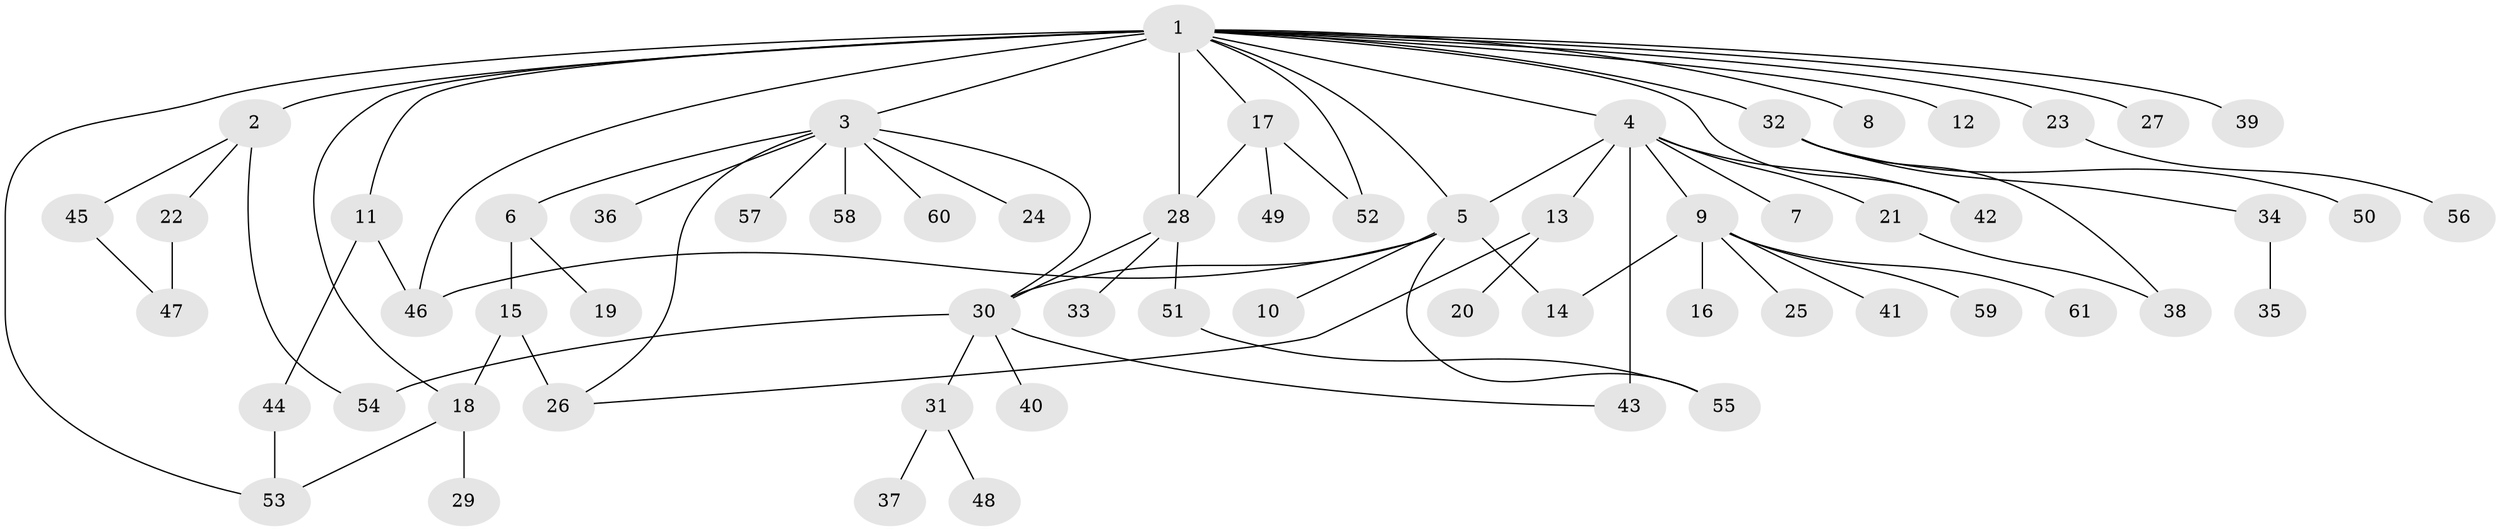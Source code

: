 // original degree distribution, {24: 0.00819672131147541, 2: 0.1721311475409836, 10: 0.00819672131147541, 14: 0.00819672131147541, 8: 0.01639344262295082, 4: 0.03278688524590164, 6: 0.01639344262295082, 3: 0.08196721311475409, 7: 0.00819672131147541, 1: 0.5983606557377049, 5: 0.03278688524590164, 9: 0.00819672131147541, 11: 0.00819672131147541}
// Generated by graph-tools (version 1.1) at 2025/35/03/09/25 02:35:18]
// undirected, 61 vertices, 79 edges
graph export_dot {
graph [start="1"]
  node [color=gray90,style=filled];
  1;
  2;
  3;
  4;
  5;
  6;
  7;
  8;
  9;
  10;
  11;
  12;
  13;
  14;
  15;
  16;
  17;
  18;
  19;
  20;
  21;
  22;
  23;
  24;
  25;
  26;
  27;
  28;
  29;
  30;
  31;
  32;
  33;
  34;
  35;
  36;
  37;
  38;
  39;
  40;
  41;
  42;
  43;
  44;
  45;
  46;
  47;
  48;
  49;
  50;
  51;
  52;
  53;
  54;
  55;
  56;
  57;
  58;
  59;
  60;
  61;
  1 -- 2 [weight=6.0];
  1 -- 3 [weight=1.0];
  1 -- 4 [weight=1.0];
  1 -- 5 [weight=1.0];
  1 -- 8 [weight=1.0];
  1 -- 11 [weight=1.0];
  1 -- 12 [weight=1.0];
  1 -- 17 [weight=1.0];
  1 -- 18 [weight=1.0];
  1 -- 23 [weight=1.0];
  1 -- 27 [weight=1.0];
  1 -- 28 [weight=1.0];
  1 -- 32 [weight=1.0];
  1 -- 39 [weight=1.0];
  1 -- 42 [weight=1.0];
  1 -- 46 [weight=1.0];
  1 -- 52 [weight=1.0];
  1 -- 53 [weight=1.0];
  2 -- 22 [weight=1.0];
  2 -- 45 [weight=1.0];
  2 -- 54 [weight=1.0];
  3 -- 6 [weight=1.0];
  3 -- 24 [weight=1.0];
  3 -- 26 [weight=1.0];
  3 -- 30 [weight=1.0];
  3 -- 36 [weight=1.0];
  3 -- 57 [weight=1.0];
  3 -- 58 [weight=1.0];
  3 -- 60 [weight=1.0];
  4 -- 5 [weight=1.0];
  4 -- 7 [weight=1.0];
  4 -- 9 [weight=1.0];
  4 -- 13 [weight=1.0];
  4 -- 21 [weight=1.0];
  4 -- 42 [weight=1.0];
  4 -- 43 [weight=5.0];
  5 -- 10 [weight=1.0];
  5 -- 14 [weight=1.0];
  5 -- 30 [weight=1.0];
  5 -- 46 [weight=1.0];
  5 -- 55 [weight=1.0];
  6 -- 15 [weight=1.0];
  6 -- 19 [weight=1.0];
  9 -- 14 [weight=1.0];
  9 -- 16 [weight=1.0];
  9 -- 25 [weight=1.0];
  9 -- 41 [weight=1.0];
  9 -- 59 [weight=1.0];
  9 -- 61 [weight=1.0];
  11 -- 44 [weight=1.0];
  11 -- 46 [weight=3.0];
  13 -- 20 [weight=3.0];
  13 -- 26 [weight=1.0];
  15 -- 18 [weight=1.0];
  15 -- 26 [weight=4.0];
  17 -- 28 [weight=1.0];
  17 -- 49 [weight=1.0];
  17 -- 52 [weight=1.0];
  18 -- 29 [weight=1.0];
  18 -- 53 [weight=1.0];
  21 -- 38 [weight=1.0];
  22 -- 47 [weight=2.0];
  23 -- 56 [weight=1.0];
  28 -- 30 [weight=1.0];
  28 -- 33 [weight=4.0];
  28 -- 51 [weight=1.0];
  30 -- 31 [weight=1.0];
  30 -- 40 [weight=1.0];
  30 -- 43 [weight=1.0];
  30 -- 54 [weight=3.0];
  31 -- 37 [weight=1.0];
  31 -- 48 [weight=1.0];
  32 -- 34 [weight=1.0];
  32 -- 38 [weight=1.0];
  32 -- 50 [weight=1.0];
  34 -- 35 [weight=4.0];
  44 -- 53 [weight=1.0];
  45 -- 47 [weight=1.0];
  51 -- 55 [weight=1.0];
}
